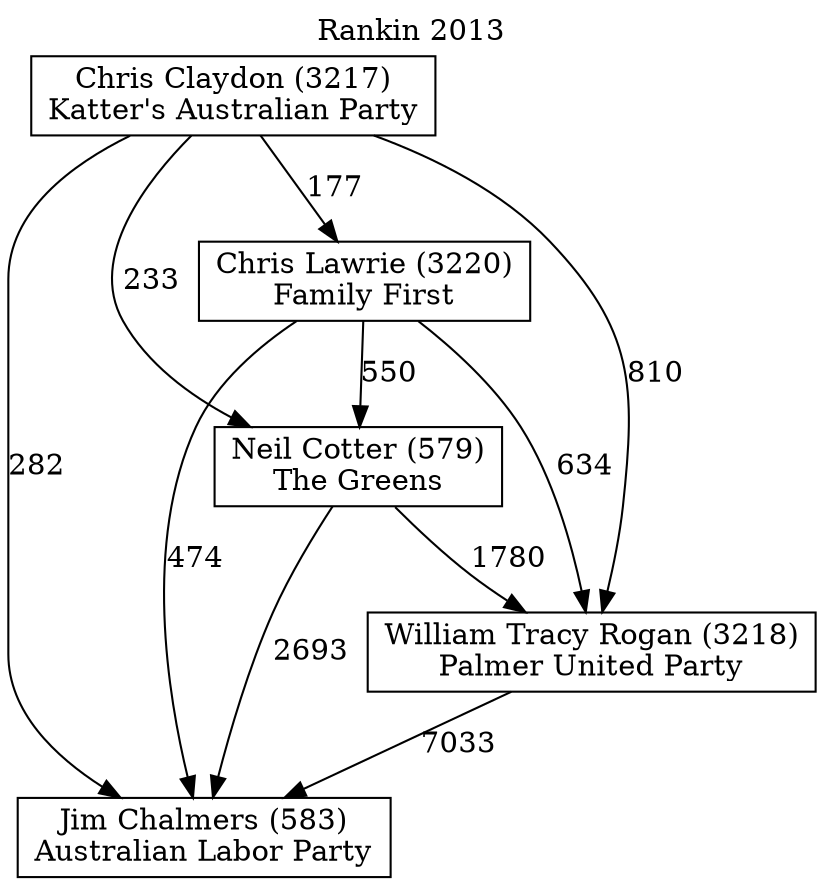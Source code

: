 // House preference flow
digraph "Jim Chalmers (583)_Rankin_2013" {
	graph [label="Rankin 2013" labelloc=t mclimit=10]
	node [shape=box]
	"Chris Claydon (3217)" [label="Chris Claydon (3217)
Katter's Australian Party"]
	"Chris Lawrie (3220)" [label="Chris Lawrie (3220)
Family First"]
	"Jim Chalmers (583)" [label="Jim Chalmers (583)
Australian Labor Party"]
	"Neil Cotter (579)" [label="Neil Cotter (579)
The Greens"]
	"William Tracy Rogan (3218)" [label="William Tracy Rogan (3218)
Palmer United Party"]
	"Chris Claydon (3217)" -> "Chris Lawrie (3220)" [label=177]
	"Chris Claydon (3217)" -> "Jim Chalmers (583)" [label=282]
	"Chris Claydon (3217)" -> "Neil Cotter (579)" [label=233]
	"Chris Claydon (3217)" -> "William Tracy Rogan (3218)" [label=810]
	"Chris Lawrie (3220)" -> "Jim Chalmers (583)" [label=474]
	"Chris Lawrie (3220)" -> "Neil Cotter (579)" [label=550]
	"Chris Lawrie (3220)" -> "William Tracy Rogan (3218)" [label=634]
	"Neil Cotter (579)" -> "Jim Chalmers (583)" [label=2693]
	"Neil Cotter (579)" -> "William Tracy Rogan (3218)" [label=1780]
	"William Tracy Rogan (3218)" -> "Jim Chalmers (583)" [label=7033]
}
